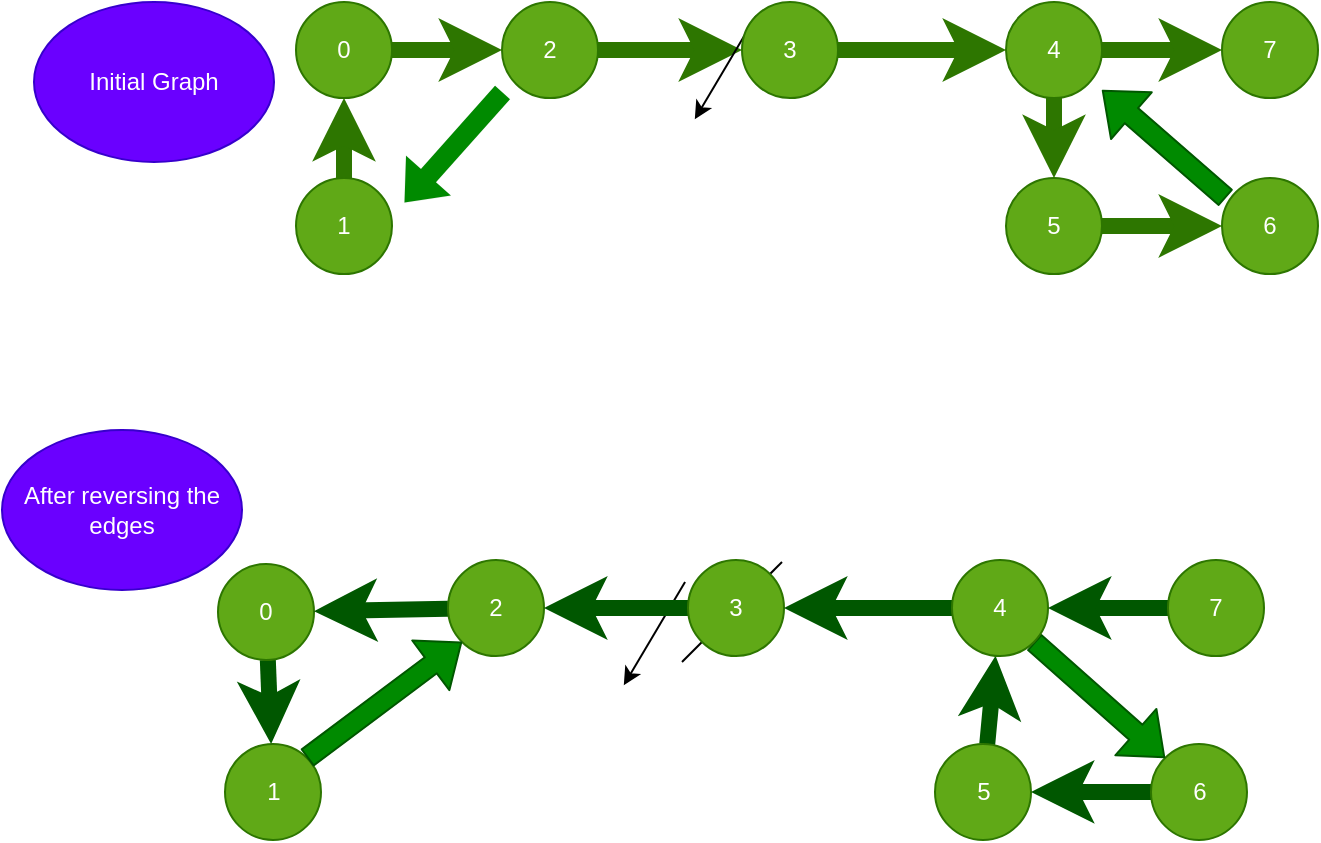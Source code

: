<mxfile>
    <diagram id="rIjZ-E89V6EXnJZZdYdl" name="Page-1">
        <mxGraphModel dx="722" dy="349" grid="0" gridSize="10" guides="1" tooltips="1" connect="1" arrows="1" fold="1" page="1" pageScale="1" pageWidth="850" pageHeight="1100" background="#ffffff" math="0" shadow="0">
            <root>
                <mxCell id="0"/>
                <mxCell id="1" parent="0"/>
                <mxCell id="18" value="" style="edgeStyle=none;html=1;strokeWidth=8;fillColor=#60a917;strokeColor=#2D7600;" parent="1" source="7" target="9" edge="1">
                    <mxGeometry relative="1" as="geometry"/>
                </mxCell>
                <mxCell id="7" value="0" style="ellipse;whiteSpace=wrap;html=1;aspect=fixed;fillColor=#60a917;fontColor=#ffffff;strokeColor=#2D7600;" parent="1" vertex="1">
                    <mxGeometry x="152" y="92" width="48" height="48" as="geometry"/>
                </mxCell>
                <mxCell id="19" value="" style="edgeStyle=none;html=1;strokeWidth=8;fillColor=#60a917;strokeColor=#2D7600;" parent="1" source="8" target="7" edge="1">
                    <mxGeometry relative="1" as="geometry"/>
                </mxCell>
                <mxCell id="8" value="1" style="ellipse;whiteSpace=wrap;html=1;aspect=fixed;fillColor=#60a917;fontColor=#ffffff;strokeColor=#2D7600;" parent="1" vertex="1">
                    <mxGeometry x="152" y="180" width="48" height="48" as="geometry"/>
                </mxCell>
                <mxCell id="21" value="" style="edgeStyle=none;html=1;strokeWidth=8;fillColor=#60a917;strokeColor=#2D7600;" parent="1" source="9" target="10" edge="1">
                    <mxGeometry relative="1" as="geometry"/>
                </mxCell>
                <mxCell id="9" value="2" style="ellipse;whiteSpace=wrap;html=1;aspect=fixed;fillColor=#60a917;fontColor=#ffffff;strokeColor=#2D7600;" parent="1" vertex="1">
                    <mxGeometry x="255" y="92" width="48" height="48" as="geometry"/>
                </mxCell>
                <mxCell id="13" style="edgeStyle=none;html=1;exitX=0;exitY=0;exitDx=0;exitDy=0;" parent="1" source="10" edge="1">
                    <mxGeometry relative="1" as="geometry">
                        <mxPoint x="351.4" y="150.6" as="targetPoint"/>
                    </mxGeometry>
                </mxCell>
                <mxCell id="22" value="" style="edgeStyle=none;html=1;strokeWidth=8;fillColor=#60a917;strokeColor=#2D7600;" parent="1" source="10" target="11" edge="1">
                    <mxGeometry relative="1" as="geometry"/>
                </mxCell>
                <mxCell id="10" value="3" style="ellipse;whiteSpace=wrap;html=1;aspect=fixed;fillColor=#60a917;fontColor=#ffffff;strokeColor=#2D7600;" parent="1" vertex="1">
                    <mxGeometry x="375" y="92" width="48" height="48" as="geometry"/>
                </mxCell>
                <mxCell id="23" value="" style="edgeStyle=none;html=1;strokeWidth=8;fillColor=#60a917;strokeColor=#2D7600;" parent="1" source="11" target="14" edge="1">
                    <mxGeometry relative="1" as="geometry"/>
                </mxCell>
                <mxCell id="24" value="" style="edgeStyle=none;html=1;strokeWidth=8;fillColor=#60a917;strokeColor=#2D7600;" parent="1" source="11" target="12" edge="1">
                    <mxGeometry relative="1" as="geometry"/>
                </mxCell>
                <mxCell id="11" value="4" style="ellipse;whiteSpace=wrap;html=1;aspect=fixed;fillColor=#60a917;fontColor=#ffffff;strokeColor=#2D7600;" parent="1" vertex="1">
                    <mxGeometry x="507" y="92" width="48" height="48" as="geometry"/>
                </mxCell>
                <mxCell id="26" value="" style="edgeStyle=none;html=1;strokeWidth=8;fillColor=#60a917;strokeColor=#2D7600;" parent="1" source="12" target="15" edge="1">
                    <mxGeometry relative="1" as="geometry"/>
                </mxCell>
                <mxCell id="12" value="5" style="ellipse;whiteSpace=wrap;html=1;aspect=fixed;fillColor=#60a917;fontColor=#ffffff;strokeColor=#2D7600;" parent="1" vertex="1">
                    <mxGeometry x="507" y="180" width="48" height="48" as="geometry"/>
                </mxCell>
                <mxCell id="14" value="7" style="ellipse;whiteSpace=wrap;html=1;aspect=fixed;fillColor=#60a917;fontColor=#ffffff;strokeColor=#2D7600;" parent="1" vertex="1">
                    <mxGeometry x="615" y="92" width="48" height="48" as="geometry"/>
                </mxCell>
                <mxCell id="15" value="6" style="ellipse;whiteSpace=wrap;html=1;aspect=fixed;fillColor=#60a917;fontColor=#ffffff;strokeColor=#2D7600;" parent="1" vertex="1">
                    <mxGeometry x="615" y="180" width="48" height="48" as="geometry"/>
                </mxCell>
                <mxCell id="17" value="" style="endArrow=none;html=1;" parent="1" edge="1">
                    <mxGeometry width="50" height="50" relative="1" as="geometry">
                        <mxPoint x="345" y="422" as="sourcePoint"/>
                        <mxPoint x="395" y="372" as="targetPoint"/>
                    </mxGeometry>
                </mxCell>
                <mxCell id="20" value="" style="shape=flexArrow;endArrow=classic;html=1;strokeWidth=0;fillColor=#008a00;strokeColor=#005700;" parent="1" edge="1">
                    <mxGeometry width="50" height="50" relative="1" as="geometry">
                        <mxPoint x="255" y="137" as="sourcePoint"/>
                        <mxPoint x="206" y="192" as="targetPoint"/>
                    </mxGeometry>
                </mxCell>
                <mxCell id="28" value="" style="shape=flexArrow;endArrow=classic;html=1;strokeWidth=1;fillColor=#008a00;strokeColor=#005700;" parent="1" edge="1">
                    <mxGeometry width="50" height="50" relative="1" as="geometry">
                        <mxPoint x="617" y="190" as="sourcePoint"/>
                        <mxPoint x="555" y="136" as="targetPoint"/>
                    </mxGeometry>
                </mxCell>
                <mxCell id="29" value="Initial Graph" style="ellipse;whiteSpace=wrap;html=1;fillColor=#6a00ff;fontColor=#ffffff;strokeColor=#3700CC;" parent="1" vertex="1">
                    <mxGeometry x="21" y="92" width="120" height="80" as="geometry"/>
                </mxCell>
                <mxCell id="32" value="1" style="ellipse;whiteSpace=wrap;html=1;aspect=fixed;fillColor=#60a917;fontColor=#ffffff;strokeColor=#2D7600;" parent="1" vertex="1">
                    <mxGeometry x="116.5" y="462.97" width="48" height="48" as="geometry"/>
                </mxCell>
                <mxCell id="34" style="edgeStyle=none;html=1;exitX=0;exitY=0;exitDx=0;exitDy=0;" parent="1" edge="1">
                    <mxGeometry relative="1" as="geometry">
                        <mxPoint x="315.9" y="433.57" as="targetPoint"/>
                        <mxPoint x="346.529" y="381.999" as="sourcePoint"/>
                    </mxGeometry>
                </mxCell>
                <mxCell id="63" value="" style="edgeStyle=none;html=1;strokeWidth=8;fillColor=#008a00;strokeColor=#005700;" parent="1" source="39" target="56" edge="1">
                    <mxGeometry relative="1" as="geometry"/>
                </mxCell>
                <mxCell id="39" value="5" style="ellipse;whiteSpace=wrap;html=1;aspect=fixed;fillColor=#60a917;fontColor=#ffffff;strokeColor=#2D7600;" parent="1" vertex="1">
                    <mxGeometry x="471.5" y="462.97" width="48" height="48" as="geometry"/>
                </mxCell>
                <mxCell id="62" value="" style="edgeStyle=none;html=1;strokeWidth=8;fillColor=#008a00;strokeColor=#005700;" parent="1" source="40" target="39" edge="1">
                    <mxGeometry relative="1" as="geometry"/>
                </mxCell>
                <mxCell id="40" value="6" style="ellipse;whiteSpace=wrap;html=1;aspect=fixed;fillColor=#60a917;fontColor=#ffffff;strokeColor=#2D7600;" parent="1" vertex="1">
                    <mxGeometry x="579.5" y="462.97" width="48" height="48" as="geometry"/>
                </mxCell>
                <mxCell id="42" value="" style="shape=flexArrow;endArrow=classic;html=1;strokeWidth=1;fillColor=#008a00;strokeColor=#005700;entryX=0;entryY=0;entryDx=0;entryDy=0;exitX=1;exitY=1;exitDx=0;exitDy=0;" parent="1" source="56" target="40" edge="1">
                    <mxGeometry width="50" height="50" relative="1" as="geometry">
                        <mxPoint x="528" y="410" as="sourcePoint"/>
                        <mxPoint x="579" y="465" as="targetPoint"/>
                    </mxGeometry>
                </mxCell>
                <mxCell id="64" value="" style="edgeStyle=none;html=1;strokeWidth=8;fillColor=#008a00;strokeColor=#005700;" parent="1" source="43" target="32" edge="1">
                    <mxGeometry relative="1" as="geometry"/>
                </mxCell>
                <mxCell id="43" value="0" style="ellipse;whiteSpace=wrap;html=1;aspect=fixed;fillColor=#60a917;fontColor=#ffffff;strokeColor=#2D7600;" parent="1" vertex="1">
                    <mxGeometry x="113" y="373" width="48" height="48" as="geometry"/>
                </mxCell>
                <mxCell id="58" value="" style="edgeStyle=none;html=1;strokeWidth=8;fillColor=#008a00;strokeColor=#005700;" parent="1" source="54" target="43" edge="1">
                    <mxGeometry relative="1" as="geometry"/>
                </mxCell>
                <mxCell id="54" value="2" style="ellipse;whiteSpace=wrap;html=1;aspect=fixed;fillColor=#60a917;fontColor=#ffffff;strokeColor=#2D7600;" parent="1" vertex="1">
                    <mxGeometry x="228" y="371" width="48" height="48" as="geometry"/>
                </mxCell>
                <mxCell id="59" value="" style="edgeStyle=none;html=1;strokeWidth=8;fillColor=#008a00;strokeColor=#005700;" parent="1" source="55" target="54" edge="1">
                    <mxGeometry relative="1" as="geometry"/>
                </mxCell>
                <mxCell id="55" value="3" style="ellipse;whiteSpace=wrap;html=1;aspect=fixed;fillColor=#60a917;fontColor=#ffffff;strokeColor=#2D7600;" parent="1" vertex="1">
                    <mxGeometry x="348" y="371" width="48" height="48" as="geometry"/>
                </mxCell>
                <mxCell id="60" value="" style="edgeStyle=none;html=1;strokeWidth=8;fillColor=#008a00;strokeColor=#005700;" parent="1" source="56" target="55" edge="1">
                    <mxGeometry relative="1" as="geometry"/>
                </mxCell>
                <mxCell id="56" value="4" style="ellipse;whiteSpace=wrap;html=1;aspect=fixed;fillColor=#60a917;fontColor=#ffffff;strokeColor=#2D7600;" parent="1" vertex="1">
                    <mxGeometry x="480" y="371" width="48" height="48" as="geometry"/>
                </mxCell>
                <mxCell id="61" value="" style="edgeStyle=none;html=1;strokeWidth=8;fillColor=#008a00;strokeColor=#005700;" parent="1" source="57" target="56" edge="1">
                    <mxGeometry relative="1" as="geometry"/>
                </mxCell>
                <mxCell id="57" value="7" style="ellipse;whiteSpace=wrap;html=1;aspect=fixed;fillColor=#60a917;fontColor=#ffffff;strokeColor=#2D7600;" parent="1" vertex="1">
                    <mxGeometry x="588" y="371" width="48" height="48" as="geometry"/>
                </mxCell>
                <mxCell id="65" value="" style="shape=flexArrow;endArrow=classic;html=1;strokeWidth=1;fillColor=#008a00;strokeColor=#005700;entryX=0;entryY=1;entryDx=0;entryDy=0;exitX=1;exitY=0;exitDx=0;exitDy=0;" parent="1" source="32" target="54" edge="1">
                    <mxGeometry width="50" height="50" relative="1" as="geometry">
                        <mxPoint x="197" y="438" as="sourcePoint"/>
                        <mxPoint x="248" y="493" as="targetPoint"/>
                    </mxGeometry>
                </mxCell>
                <mxCell id="66" value="After reversing the edges" style="ellipse;whiteSpace=wrap;html=1;fillColor=#6a00ff;fontColor=#ffffff;strokeColor=#3700CC;" parent="1" vertex="1">
                    <mxGeometry x="5" y="306" width="120" height="80" as="geometry"/>
                </mxCell>
            </root>
        </mxGraphModel>
    </diagram>
</mxfile>